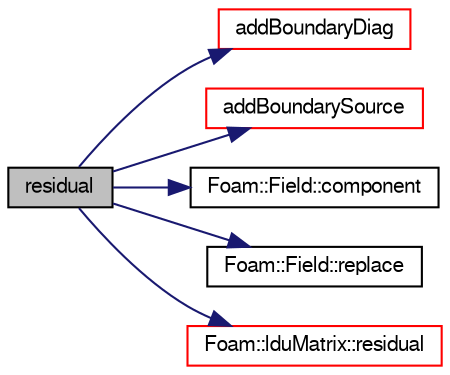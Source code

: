 digraph "residual"
{
  bgcolor="transparent";
  edge [fontname="FreeSans",fontsize="10",labelfontname="FreeSans",labelfontsize="10"];
  node [fontname="FreeSans",fontsize="10",shape=record];
  rankdir="LR";
  Node3937 [label="residual",height=0.2,width=0.4,color="black", fillcolor="grey75", style="filled", fontcolor="black"];
  Node3937 -> Node3938 [color="midnightblue",fontsize="10",style="solid",fontname="FreeSans"];
  Node3938 [label="addBoundaryDiag",height=0.2,width=0.4,color="red",URL="$a22358.html#abbfa50213d88d51b0da943c15f7c70b7"];
  Node3937 -> Node3941 [color="midnightblue",fontsize="10",style="solid",fontname="FreeSans"];
  Node3941 [label="addBoundarySource",height=0.2,width=0.4,color="red",URL="$a22358.html#a8c23a6a80a98b5d14c02c08e38989bc2"];
  Node3937 -> Node4286 [color="midnightblue",fontsize="10",style="solid",fontname="FreeSans"];
  Node4286 [label="Foam::Field::component",height=0.2,width=0.4,color="black",URL="$a26466.html#aef03a3d86f5e52bd0f5fd130cb44a20e",tooltip="Return a component field of the field. "];
  Node3937 -> Node4287 [color="midnightblue",fontsize="10",style="solid",fontname="FreeSans"];
  Node4287 [label="Foam::Field::replace",height=0.2,width=0.4,color="black",URL="$a26466.html#a815e9bf6122726b1d13b4baf30bbad04",tooltip="Replace a component field of the field. "];
  Node3937 -> Node4288 [color="midnightblue",fontsize="10",style="solid",fontname="FreeSans"];
  Node4288 [label="Foam::lduMatrix::residual",height=0.2,width=0.4,color="red",URL="$a26882.html#a0d945b22e88eed13c032943a09bb63ea"];
}
